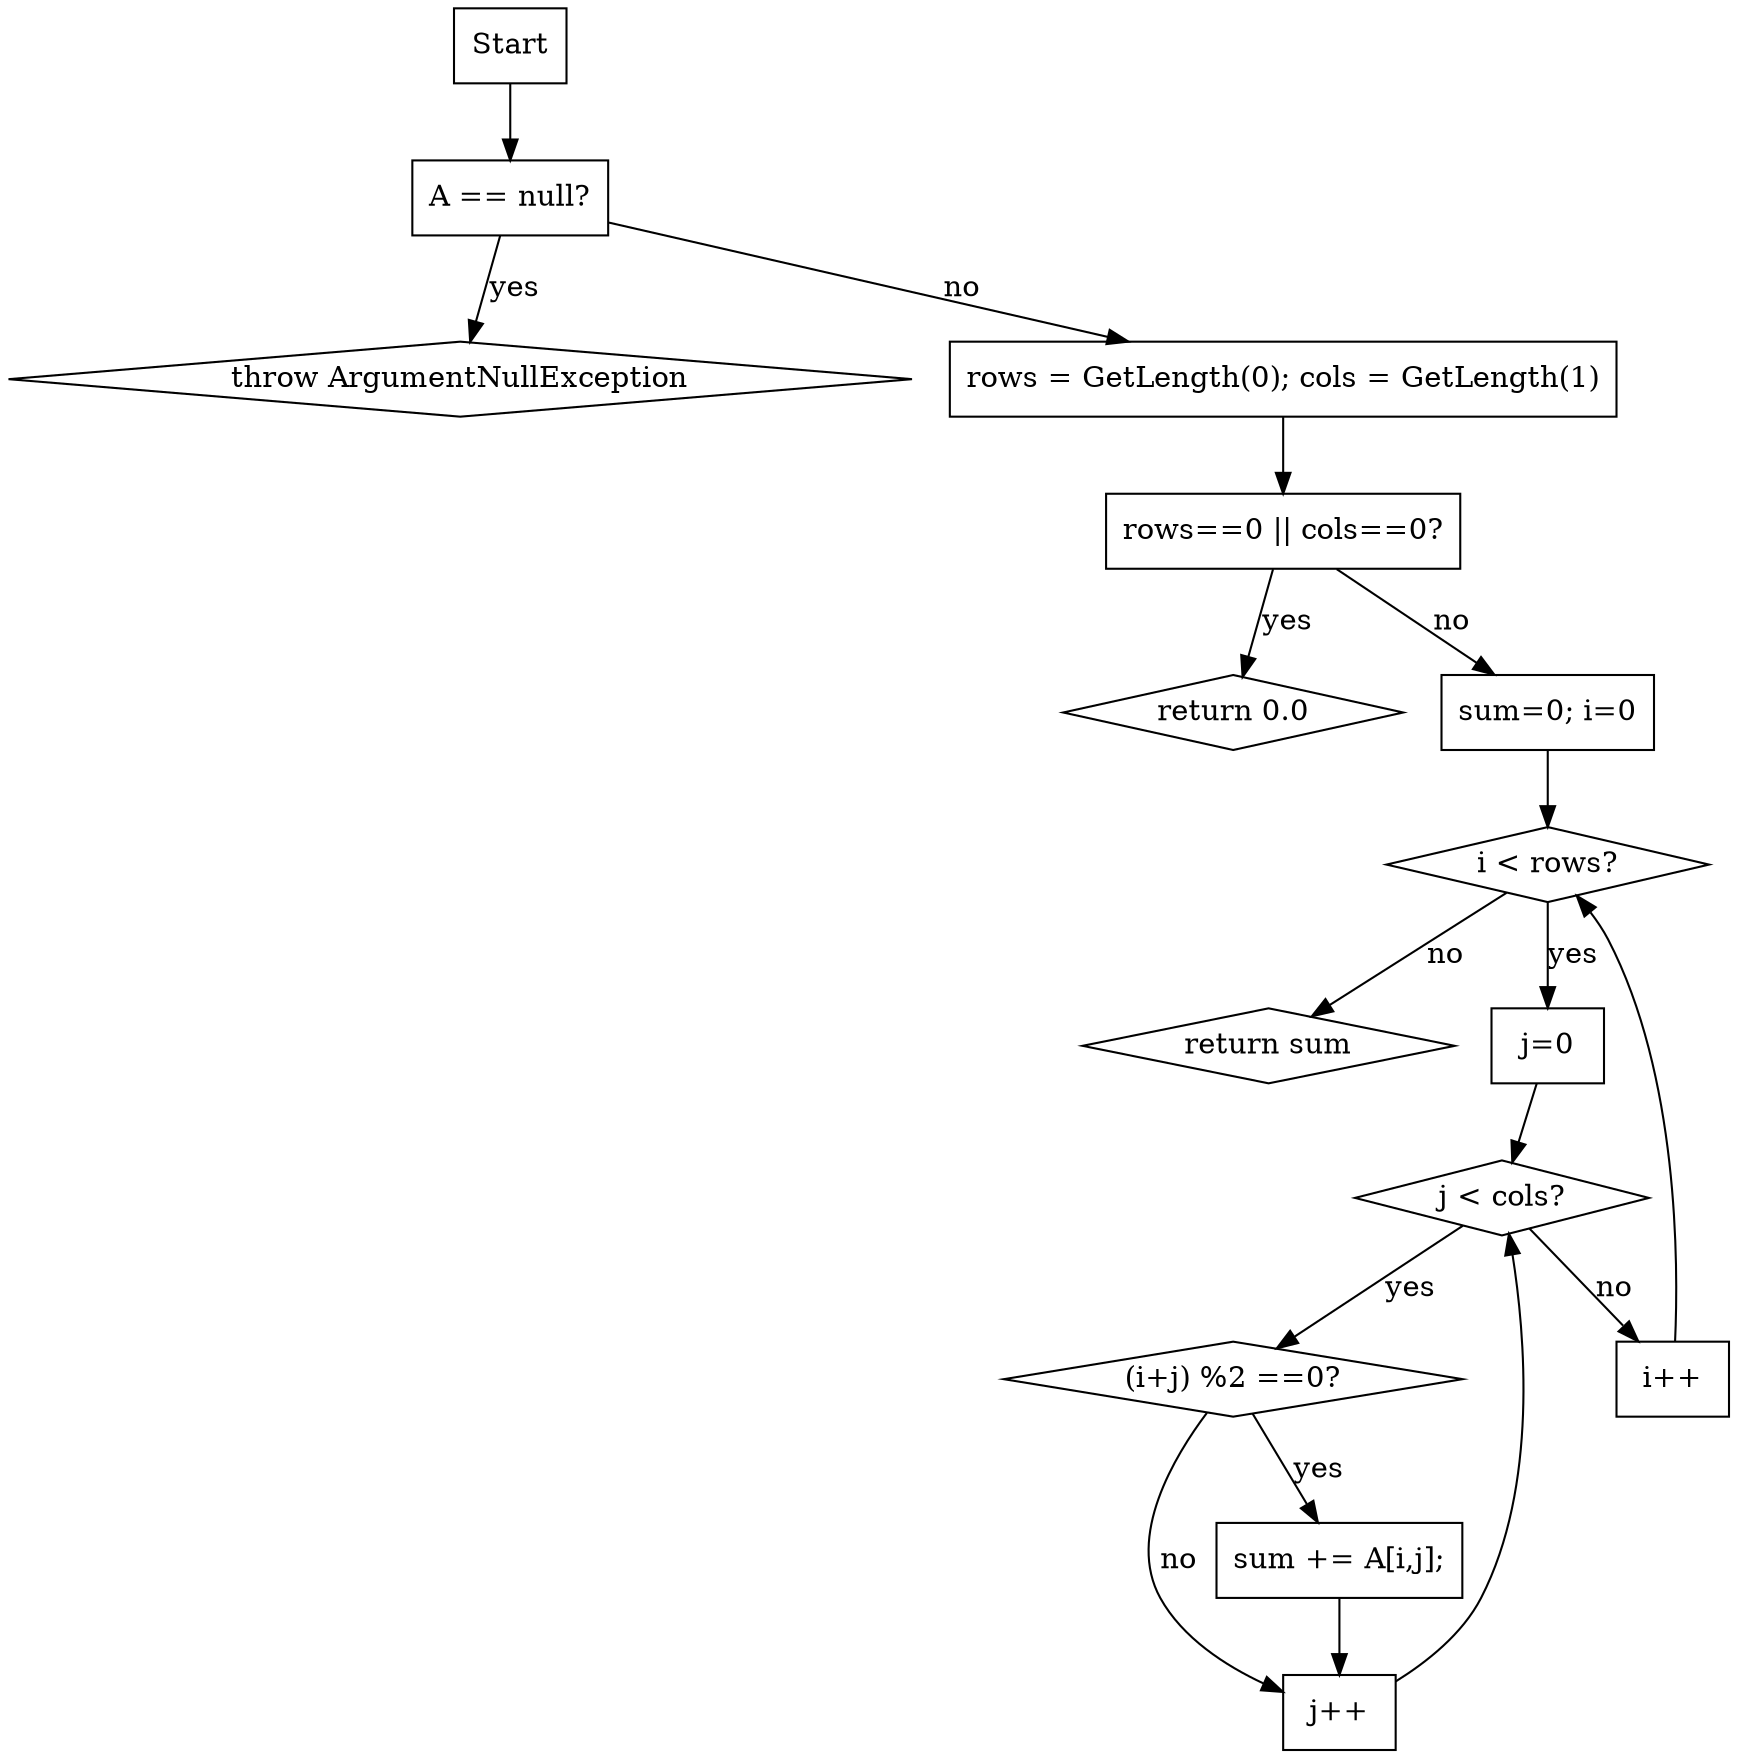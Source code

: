 digraph SumEvenUGP {
node [shape=box];
Start -> CheckNull;
CheckNull [label="A == null?"];
CheckNull -> ThrowNull [label="yes"];
CheckNull -> GetDims [label="no"];


ThrowNull [shape=diamond,label="throw ArgumentNullException"];


GetDims [label="rows = GetLength(0); cols = GetLength(1)"];
GetDims -> CheckEmpty;
CheckEmpty [label="rows==0 || cols==0?"];
CheckEmpty -> ReturnZero [label="yes"];
CheckEmpty -> InitLoop [label="no"];


ReturnZero [shape=diamond,label="return 0.0"];


InitLoop [label="sum=0; i=0"];
InitLoop -> OuterLoop;


OuterLoop [label="i < rows?", shape=diamond];
OuterLoop -> End [label="no"];
OuterLoop -> InnerInit [label="yes"];


InnerInit [label="j=0"];
InnerInit -> InnerLoop;


InnerLoop [label="j < cols?", shape=diamond];
InnerLoop -> NextI [label="no"];
InnerLoop -> CheckParity [label="yes"];


CheckParity [label="(i+j) %2 ==0?", shape=diamond];
CheckParity -> Add [label="yes"];
CheckParity -> IncJ [label="no"];


Add [label="sum += A[i,j];"];
Add -> IncJ;


IncJ [label="j++"];
IncJ -> InnerLoop;


NextI [label="i++"];
NextI -> OuterLoop;


End [shape=diamond,label="return sum"];
}
